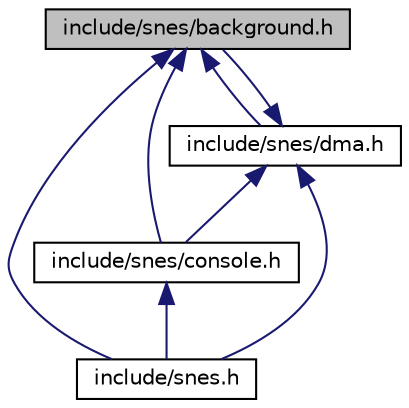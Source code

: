 digraph "include/snes/background.h"
{
 // LATEX_PDF_SIZE
  edge [fontname="Helvetica",fontsize="10",labelfontname="Helvetica",labelfontsize="10"];
  node [fontname="Helvetica",fontsize="10",shape=record];
  Node1 [label="include/snes/background.h",height=0.2,width=0.4,color="black", fillcolor="grey75", style="filled", fontcolor="black",tooltip="snes background defines and functionality."];
  Node1 -> Node2 [dir="back",color="midnightblue",fontsize="10",style="solid",fontname="Helvetica"];
  Node2 [label="include/snes/console.h",height=0.2,width=0.4,color="black", fillcolor="white", style="filled",URL="$console_8h.html",tooltip="snes generic console support."];
  Node2 -> Node3 [dir="back",color="midnightblue",fontsize="10",style="solid",fontname="Helvetica"];
  Node3 [label="include/snes.h",height=0.2,width=0.4,color="black", fillcolor="white", style="filled",URL="$snes_8h.html",tooltip="the master include file for snes applications."];
  Node1 -> Node4 [dir="back",color="midnightblue",fontsize="10",style="solid",fontname="Helvetica"];
  Node4 [label="include/snes/dma.h",height=0.2,width=0.4,color="black", fillcolor="white", style="filled",URL="$dma_8h.html",tooltip="Wrapper functions for direct memory access hardware."];
  Node4 -> Node1 [dir="back",color="midnightblue",fontsize="10",style="solid",fontname="Helvetica"];
  Node4 -> Node2 [dir="back",color="midnightblue",fontsize="10",style="solid",fontname="Helvetica"];
  Node4 -> Node3 [dir="back",color="midnightblue",fontsize="10",style="solid",fontname="Helvetica"];
  Node1 -> Node3 [dir="back",color="midnightblue",fontsize="10",style="solid",fontname="Helvetica"];
}
